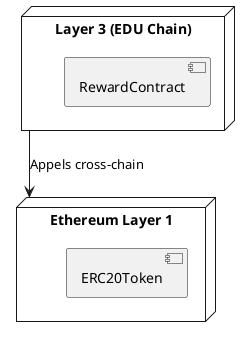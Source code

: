 @startuml Deployment_Diagram
node "Ethereum Layer 1" as L1 {
  component "ERC20Token" as TokenL1
}
node "Layer 3 (EDU Chain)" as L3 {
  component "RewardContract" as RewardL3
}
L3 --> L1 : Appels cross-chain
@enduml